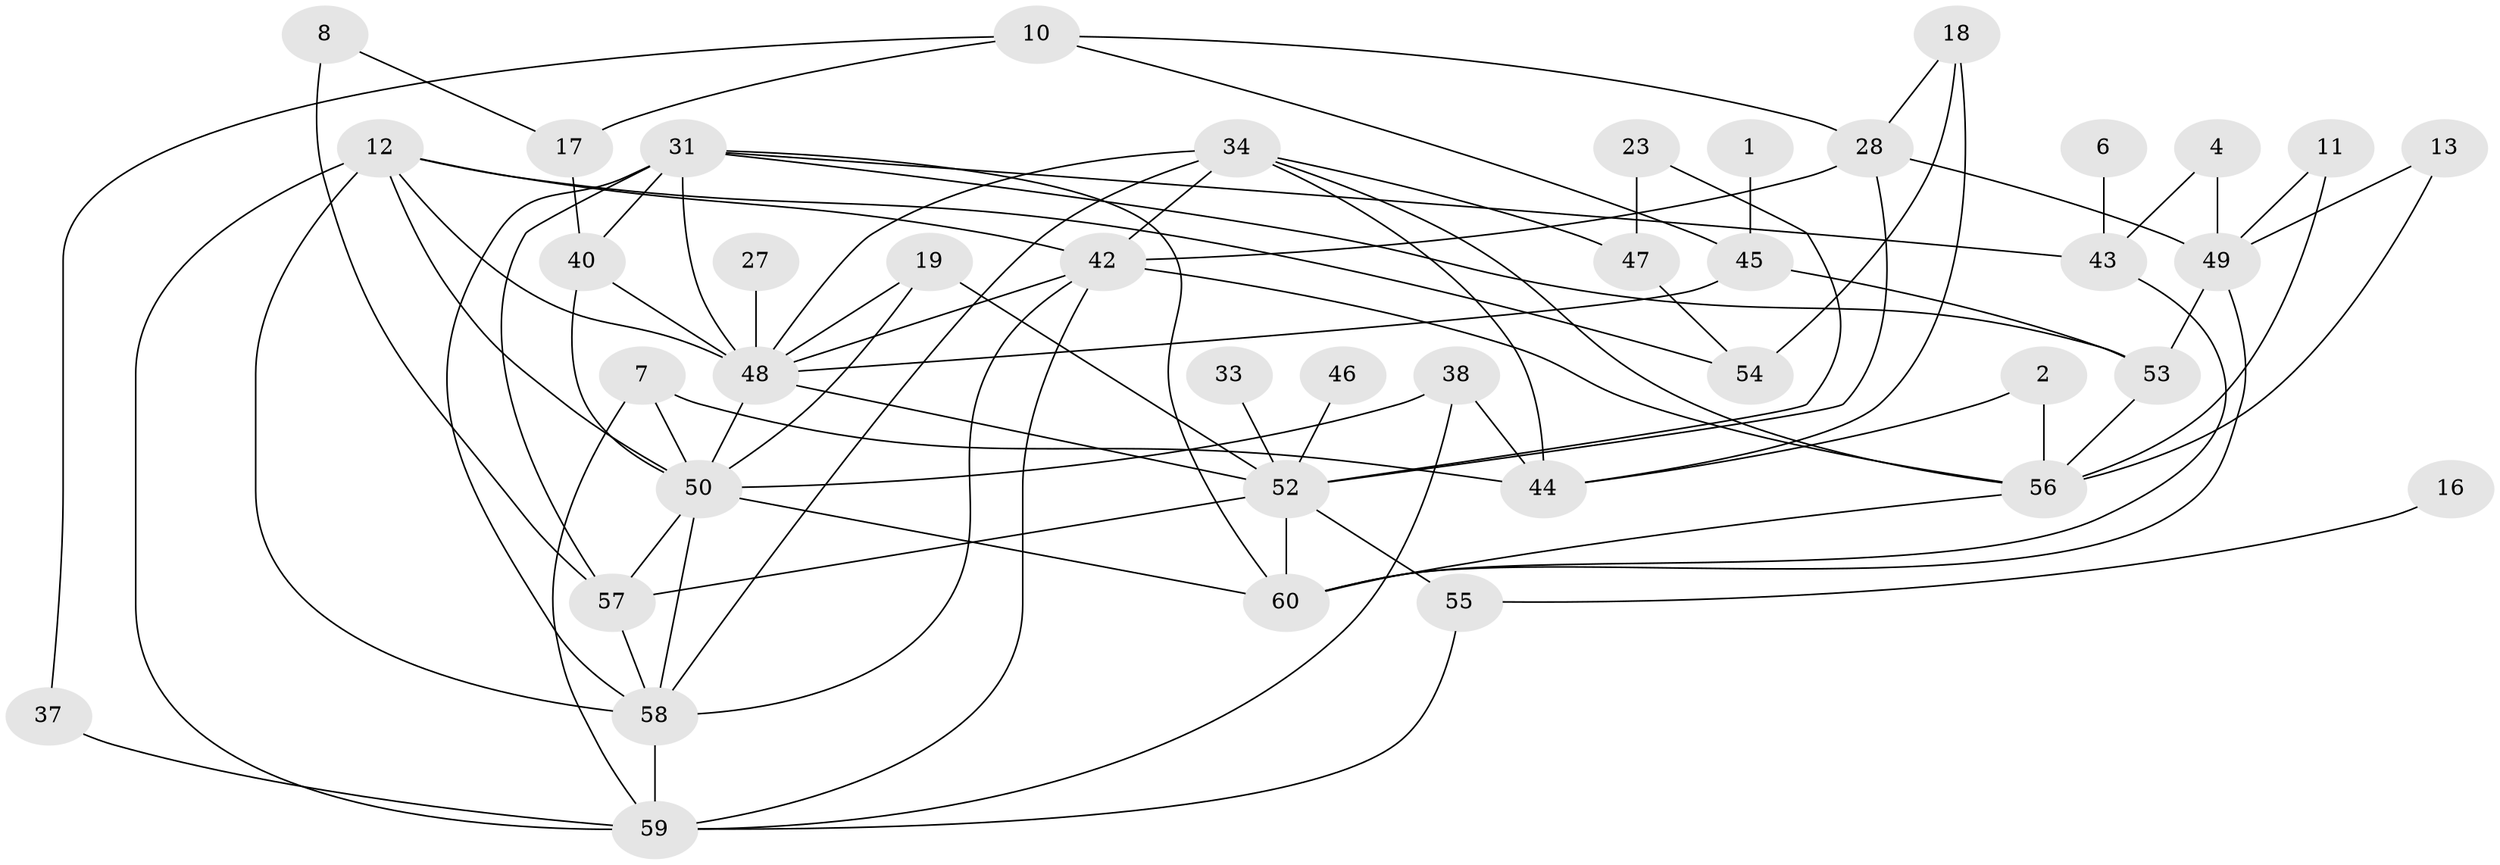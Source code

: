 // original degree distribution, {4: 0.13934426229508196, 1: 0.1557377049180328, 3: 0.23770491803278687, 2: 0.2459016393442623, 0: 0.13934426229508196, 5: 0.040983606557377046, 6: 0.03278688524590164, 7: 0.00819672131147541}
// Generated by graph-tools (version 1.1) at 2025/49/03/09/25 03:49:13]
// undirected, 41 vertices, 83 edges
graph export_dot {
graph [start="1"]
  node [color=gray90,style=filled];
  1;
  2;
  4;
  6;
  7;
  8;
  10;
  11;
  12;
  13;
  16;
  17;
  18;
  19;
  23;
  27;
  28;
  31;
  33;
  34;
  37;
  38;
  40;
  42;
  43;
  44;
  45;
  46;
  47;
  48;
  49;
  50;
  52;
  53;
  54;
  55;
  56;
  57;
  58;
  59;
  60;
  1 -- 45 [weight=1.0];
  2 -- 44 [weight=1.0];
  2 -- 56 [weight=1.0];
  4 -- 43 [weight=1.0];
  4 -- 49 [weight=1.0];
  6 -- 43 [weight=1.0];
  7 -- 44 [weight=1.0];
  7 -- 50 [weight=1.0];
  7 -- 59 [weight=1.0];
  8 -- 17 [weight=1.0];
  8 -- 57 [weight=1.0];
  10 -- 17 [weight=1.0];
  10 -- 28 [weight=1.0];
  10 -- 37 [weight=1.0];
  10 -- 45 [weight=1.0];
  11 -- 49 [weight=1.0];
  11 -- 56 [weight=1.0];
  12 -- 42 [weight=1.0];
  12 -- 48 [weight=1.0];
  12 -- 50 [weight=1.0];
  12 -- 54 [weight=1.0];
  12 -- 58 [weight=1.0];
  12 -- 59 [weight=1.0];
  13 -- 49 [weight=1.0];
  13 -- 56 [weight=1.0];
  16 -- 55 [weight=1.0];
  17 -- 40 [weight=1.0];
  18 -- 28 [weight=1.0];
  18 -- 44 [weight=1.0];
  18 -- 54 [weight=1.0];
  19 -- 48 [weight=1.0];
  19 -- 50 [weight=1.0];
  19 -- 52 [weight=1.0];
  23 -- 47 [weight=1.0];
  23 -- 52 [weight=1.0];
  27 -- 48 [weight=1.0];
  28 -- 42 [weight=1.0];
  28 -- 49 [weight=1.0];
  28 -- 52 [weight=1.0];
  31 -- 40 [weight=1.0];
  31 -- 43 [weight=1.0];
  31 -- 48 [weight=1.0];
  31 -- 53 [weight=1.0];
  31 -- 57 [weight=1.0];
  31 -- 58 [weight=1.0];
  31 -- 60 [weight=1.0];
  33 -- 52 [weight=1.0];
  34 -- 42 [weight=1.0];
  34 -- 44 [weight=1.0];
  34 -- 47 [weight=1.0];
  34 -- 48 [weight=1.0];
  34 -- 56 [weight=1.0];
  34 -- 58 [weight=1.0];
  37 -- 59 [weight=1.0];
  38 -- 44 [weight=1.0];
  38 -- 50 [weight=1.0];
  38 -- 59 [weight=1.0];
  40 -- 48 [weight=2.0];
  40 -- 50 [weight=1.0];
  42 -- 48 [weight=1.0];
  42 -- 56 [weight=1.0];
  42 -- 58 [weight=1.0];
  42 -- 59 [weight=1.0];
  43 -- 60 [weight=1.0];
  45 -- 48 [weight=1.0];
  45 -- 53 [weight=1.0];
  46 -- 52 [weight=1.0];
  47 -- 54 [weight=1.0];
  48 -- 50 [weight=1.0];
  48 -- 52 [weight=1.0];
  49 -- 53 [weight=1.0];
  49 -- 60 [weight=1.0];
  50 -- 57 [weight=1.0];
  50 -- 58 [weight=1.0];
  50 -- 60 [weight=1.0];
  52 -- 55 [weight=1.0];
  52 -- 57 [weight=1.0];
  52 -- 60 [weight=1.0];
  53 -- 56 [weight=1.0];
  55 -- 59 [weight=1.0];
  56 -- 60 [weight=1.0];
  57 -- 58 [weight=1.0];
  58 -- 59 [weight=1.0];
}
